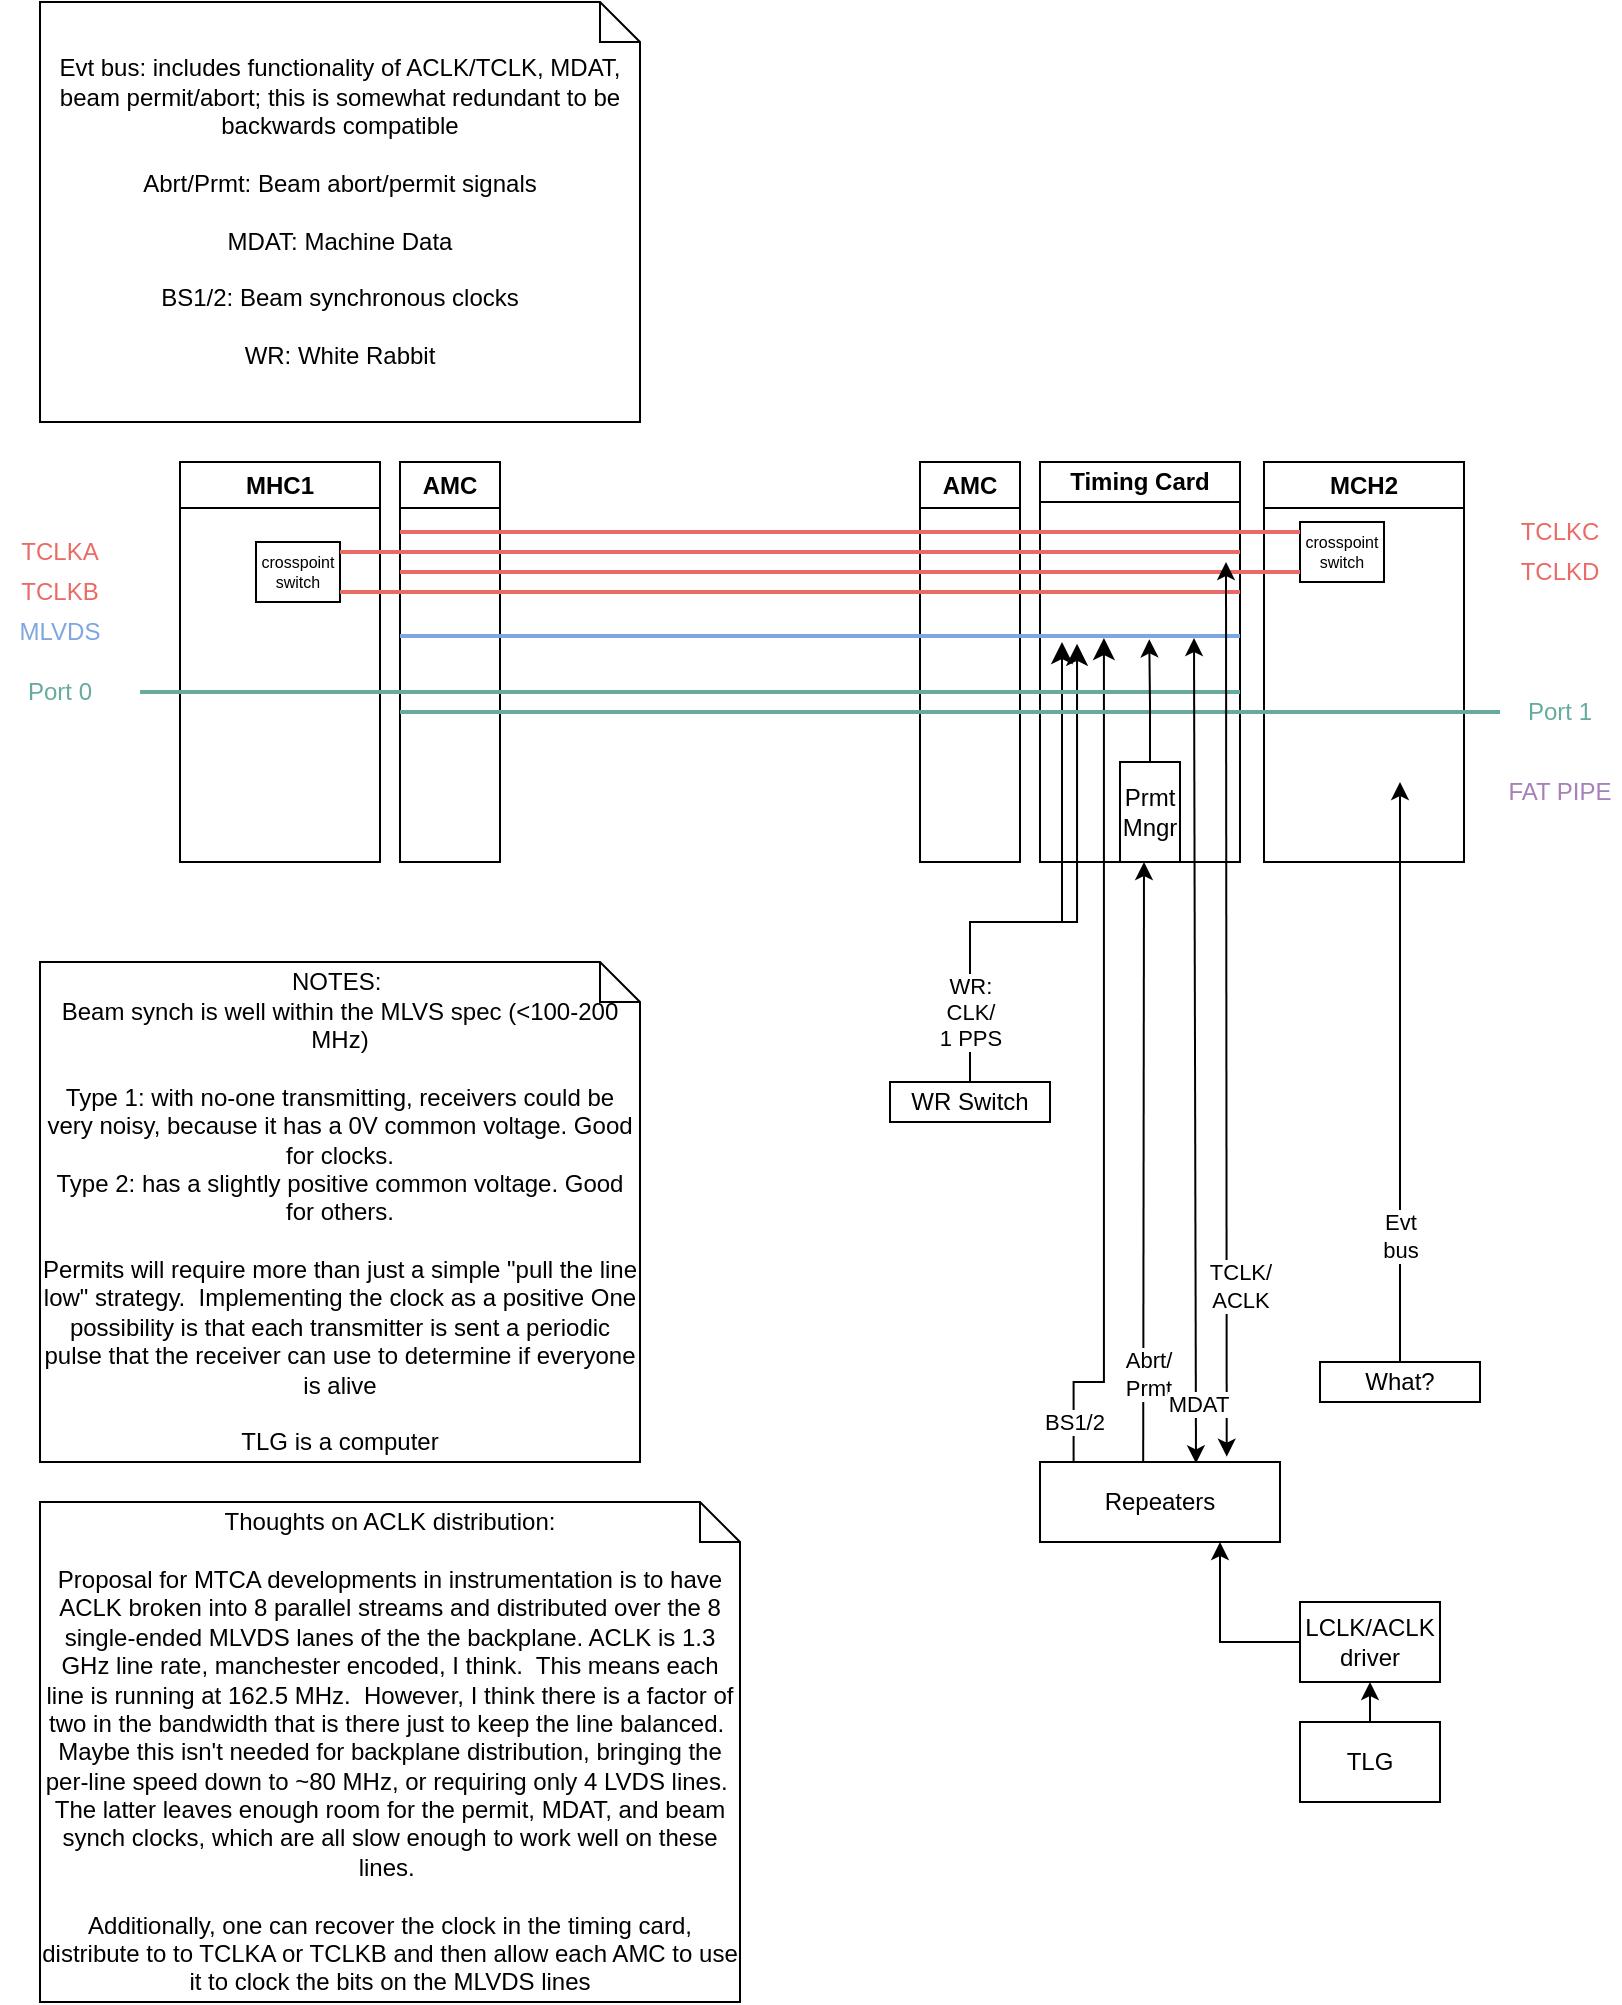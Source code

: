 <mxfile version="24.3.0" type="github">
  <diagram name="Page-1" id="LWEZlGGbSrIIkCykrBxC">
    <mxGraphModel dx="794" dy="454" grid="1" gridSize="10" guides="1" tooltips="1" connect="1" arrows="1" fold="1" page="1" pageScale="1" pageWidth="850" pageHeight="1100" math="0" shadow="0">
      <root>
        <mxCell id="0" />
        <mxCell id="1" parent="0" />
        <mxCell id="NNJ1faXIut8Of5q7evjf-1" value="MCH2" style="swimlane;whiteSpace=wrap;html=1;" parent="1" vertex="1">
          <mxGeometry x="652" y="270" width="100" height="200" as="geometry" />
        </mxCell>
        <mxCell id="NNJ1faXIut8Of5q7evjf-40" value="&lt;div style=&quot;font-size: 8px;&quot;&gt;&lt;span style=&quot;background-color: initial; font-size: 8px;&quot;&gt;&lt;font style=&quot;font-size: 8px;&quot;&gt;crosspoint&lt;/font&gt;&lt;/span&gt;&lt;/div&gt;&lt;div style=&quot;font-size: 8px;&quot;&gt;&lt;span style=&quot;background-color: initial; font-size: 8px;&quot;&gt;&lt;font style=&quot;font-size: 8px;&quot;&gt;switch&lt;/font&gt;&lt;/span&gt;&lt;/div&gt;" style="rounded=0;whiteSpace=wrap;html=1;align=center;fontSize=8;" parent="NNJ1faXIut8Of5q7evjf-1" vertex="1">
          <mxGeometry x="18" y="30" width="42" height="30" as="geometry" />
        </mxCell>
        <mxCell id="NNJ1faXIut8Of5q7evjf-2" value="Timing Card" style="swimlane;whiteSpace=wrap;html=1;startSize=20;" parent="1" vertex="1">
          <mxGeometry x="540" y="270" width="100" height="200" as="geometry" />
        </mxCell>
        <mxCell id="h7kvZbICp2aqLXOeY_oO-4" value="Prmt&lt;br&gt;Mngr" style="rounded=0;whiteSpace=wrap;html=1;" vertex="1" parent="NNJ1faXIut8Of5q7evjf-2">
          <mxGeometry x="40" y="150" width="30" height="50" as="geometry" />
        </mxCell>
        <mxCell id="NNJ1faXIut8Of5q7evjf-3" value="MHC1" style="swimlane;whiteSpace=wrap;html=1;" parent="1" vertex="1">
          <mxGeometry x="110" y="270" width="100" height="200" as="geometry" />
        </mxCell>
        <mxCell id="NNJ1faXIut8Of5q7evjf-42" value="&lt;div style=&quot;font-size: 8px;&quot;&gt;&lt;span style=&quot;background-color: initial; font-size: 8px;&quot;&gt;&lt;font style=&quot;font-size: 8px;&quot;&gt;crosspoint&lt;/font&gt;&lt;/span&gt;&lt;/div&gt;&lt;div style=&quot;font-size: 8px;&quot;&gt;&lt;span style=&quot;background-color: initial; font-size: 8px;&quot;&gt;&lt;font style=&quot;font-size: 8px;&quot;&gt;switch&lt;/font&gt;&lt;/span&gt;&lt;/div&gt;" style="rounded=0;whiteSpace=wrap;html=1;align=center;fontSize=8;" parent="NNJ1faXIut8Of5q7evjf-3" vertex="1">
          <mxGeometry x="38" y="40" width="42" height="30" as="geometry" />
        </mxCell>
        <mxCell id="NNJ1faXIut8Of5q7evjf-52" value="" style="edgeStyle=elbowEdgeStyle;elbow=vertical;endArrow=classic;html=1;curved=0;rounded=0;endSize=8;startSize=8;exitX=0.5;exitY=0;exitDx=0;exitDy=0;entryX=0.806;entryY=0.89;entryDx=0;entryDy=0;entryPerimeter=0;" parent="1" target="NNJ1faXIut8Of5q7evjf-23" edge="1">
          <mxGeometry x="-0.732" width="50" height="50" relative="1" as="geometry">
            <mxPoint x="505" y="580" as="sourcePoint" />
            <mxPoint x="551" y="327" as="targetPoint" />
            <mxPoint as="offset" />
            <Array as="points">
              <mxPoint x="540" y="500" />
            </Array>
          </mxGeometry>
        </mxCell>
        <mxCell id="NNJ1faXIut8Of5q7evjf-4" value="AMC" style="swimlane;whiteSpace=wrap;html=1;" parent="1" vertex="1">
          <mxGeometry x="480" y="270" width="50" height="200" as="geometry" />
        </mxCell>
        <mxCell id="NNJ1faXIut8Of5q7evjf-5" value="AMC" style="swimlane;whiteSpace=wrap;html=1;" parent="1" vertex="1">
          <mxGeometry x="220" y="270" width="50" height="200" as="geometry" />
        </mxCell>
        <mxCell id="NNJ1faXIut8Of5q7evjf-11" value="" style="line;strokeWidth=2;html=1;strokeColor=#EA6B66;" parent="NNJ1faXIut8Of5q7evjf-5" vertex="1">
          <mxGeometry x="-30" y="40" width="450" height="10" as="geometry" />
        </mxCell>
        <mxCell id="NNJ1faXIut8Of5q7evjf-10" value="Evt bus: includes functionality of ACLK/TCLK, MDAT, beam permit/abort; this is somewhat redundant to be backwards compatible&lt;br&gt;&lt;br&gt;Abrt/Prmt: Beam abort/permit signals&lt;br&gt;&lt;br&gt;MDAT: Machine Data&lt;br&gt;&lt;br&gt;BS1/2: Beam synchronous clocks&lt;br&gt;&lt;br&gt;WR: White Rabbit" style="shape=note;size=20;whiteSpace=wrap;html=1;" parent="1" vertex="1">
          <mxGeometry x="40" y="40" width="300" height="210" as="geometry" />
        </mxCell>
        <mxCell id="NNJ1faXIut8Of5q7evjf-12" value="TCLKA" style="text;html=1;strokeColor=none;fillColor=none;align=center;verticalAlign=middle;whiteSpace=wrap;rounded=0;fontColor=#EA6B66;" parent="1" vertex="1">
          <mxGeometry x="20" y="300" width="60" height="30" as="geometry" />
        </mxCell>
        <mxCell id="NNJ1faXIut8Of5q7evjf-14" value="" style="line;strokeWidth=2;html=1;strokeColor=#EA6B66;" parent="1" vertex="1">
          <mxGeometry x="190" y="330" width="450" height="10" as="geometry" />
        </mxCell>
        <mxCell id="NNJ1faXIut8Of5q7evjf-15" value="TCLKB" style="text;html=1;strokeColor=none;fillColor=none;align=center;verticalAlign=middle;whiteSpace=wrap;rounded=0;fontColor=#EA6B66;" parent="1" vertex="1">
          <mxGeometry x="20" y="320" width="60" height="30" as="geometry" />
        </mxCell>
        <mxCell id="NNJ1faXIut8Of5q7evjf-16" value="" style="line;strokeWidth=2;html=1;strokeColor=#EA6B66;" parent="1" vertex="1">
          <mxGeometry x="220" y="320" width="450" height="10" as="geometry" />
        </mxCell>
        <mxCell id="NNJ1faXIut8Of5q7evjf-17" value="" style="line;strokeWidth=2;html=1;strokeColor=#EA6B66;" parent="1" vertex="1">
          <mxGeometry x="220" y="300" width="450" height="10" as="geometry" />
        </mxCell>
        <mxCell id="NNJ1faXIut8Of5q7evjf-18" value="TCLKC" style="text;html=1;strokeColor=none;fillColor=none;align=center;verticalAlign=middle;whiteSpace=wrap;rounded=0;fontColor=#EA6B66;" parent="1" vertex="1">
          <mxGeometry x="770" y="290" width="60" height="30" as="geometry" />
        </mxCell>
        <mxCell id="NNJ1faXIut8Of5q7evjf-19" value="TCLKD" style="text;html=1;strokeColor=none;fillColor=none;align=center;verticalAlign=middle;whiteSpace=wrap;rounded=0;fontColor=#EA6B66;" parent="1" vertex="1">
          <mxGeometry x="770" y="310" width="60" height="30" as="geometry" />
        </mxCell>
        <mxCell id="NNJ1faXIut8Of5q7evjf-23" value="" style="line;strokeWidth=2;html=1;strokeColor=#7EA6E0;fontColor=#7EA6E0;" parent="1" vertex="1">
          <mxGeometry x="220" y="352" width="420" height="10" as="geometry" />
        </mxCell>
        <mxCell id="NNJ1faXIut8Of5q7evjf-24" value="Abrt/&lt;br&gt;Prmt" style="endArrow=classic;html=1;rounded=0;exitX=0.43;exitY=0;exitDx=0;exitDy=0;exitPerimeter=0;" parent="1" source="NNJ1faXIut8Of5q7evjf-47" edge="1">
          <mxGeometry x="-0.708" y="-2" width="50" height="50" relative="1" as="geometry">
            <mxPoint x="600" y="670" as="sourcePoint" />
            <mxPoint x="592" y="470" as="targetPoint" />
            <mxPoint as="offset" />
          </mxGeometry>
        </mxCell>
        <mxCell id="NNJ1faXIut8Of5q7evjf-27" value="WR: &lt;br&gt;CLK/&lt;br&gt;1 PPS" style="edgeStyle=elbowEdgeStyle;elbow=vertical;endArrow=classic;html=1;curved=0;rounded=0;endSize=8;startSize=8;exitX=0.5;exitY=0;exitDx=0;exitDy=0;" parent="1" source="NNJ1faXIut8Of5q7evjf-44" edge="1">
          <mxGeometry x="-0.732" width="50" height="50" relative="1" as="geometry">
            <mxPoint x="550" y="545" as="sourcePoint" />
            <mxPoint x="551" y="360" as="targetPoint" />
            <mxPoint as="offset" />
            <Array as="points">
              <mxPoint x="540" y="500" />
            </Array>
          </mxGeometry>
        </mxCell>
        <mxCell id="NNJ1faXIut8Of5q7evjf-29" value="BS1/2" style="edgeStyle=elbowEdgeStyle;elbow=vertical;endArrow=classic;html=1;curved=0;rounded=0;endSize=8;startSize=8;entryX=0.838;entryY=0.6;entryDx=0;entryDy=0;entryPerimeter=0;exitX=0.14;exitY=0;exitDx=0;exitDy=0;exitPerimeter=0;" parent="1" source="NNJ1faXIut8Of5q7evjf-47" target="NNJ1faXIut8Of5q7evjf-23" edge="1">
          <mxGeometry x="-0.905" width="50" height="50" relative="1" as="geometry">
            <mxPoint x="580" y="649" as="sourcePoint" />
            <mxPoint x="590" y="360" as="targetPoint" />
            <Array as="points">
              <mxPoint x="570" y="730" />
            </Array>
            <mxPoint as="offset" />
          </mxGeometry>
        </mxCell>
        <mxCell id="NNJ1faXIut8Of5q7evjf-31" value="" style="line;strokeWidth=2;html=1;strokeColor=#67AB9F;" parent="1" vertex="1">
          <mxGeometry x="90" y="380" width="550" height="10" as="geometry" />
        </mxCell>
        <mxCell id="NNJ1faXIut8Of5q7evjf-32" value="" style="line;strokeWidth=2;html=1;strokeColor=#67AB9F;" parent="1" vertex="1">
          <mxGeometry x="220" y="390" width="550" height="10" as="geometry" />
        </mxCell>
        <mxCell id="NNJ1faXIut8Of5q7evjf-33" value="Port 0" style="text;html=1;strokeColor=none;fillColor=none;align=center;verticalAlign=middle;whiteSpace=wrap;rounded=0;fontColor=#67AB9F;" parent="1" vertex="1">
          <mxGeometry x="20" y="370" width="60" height="30" as="geometry" />
        </mxCell>
        <mxCell id="NNJ1faXIut8Of5q7evjf-34" value="Port 1" style="text;html=1;strokeColor=none;fillColor=none;align=center;verticalAlign=middle;whiteSpace=wrap;rounded=0;fontColor=#67AB9F;" parent="1" vertex="1">
          <mxGeometry x="770" y="380" width="60" height="30" as="geometry" />
        </mxCell>
        <mxCell id="NNJ1faXIut8Of5q7evjf-36" value="TCLK/&lt;br&gt;ACLK" style="endArrow=classic;html=1;rounded=0;exitX=0.778;exitY=-0.067;exitDx=0;exitDy=0;exitPerimeter=0;startArrow=classic;startFill=1;" parent="1" source="NNJ1faXIut8Of5q7evjf-47" edge="1">
          <mxGeometry x="-0.621" y="-7" width="50" height="50" relative="1" as="geometry">
            <mxPoint x="634.16" y="709" as="sourcePoint" />
            <mxPoint x="633" y="320" as="targetPoint" />
            <mxPoint as="offset" />
          </mxGeometry>
        </mxCell>
        <mxCell id="NNJ1faXIut8Of5q7evjf-37" value="MDAT" style="endArrow=classic;html=1;rounded=0;entryX=0.902;entryY=0.7;entryDx=0;entryDy=0;entryPerimeter=0;exitX=0.65;exitY=0.017;exitDx=0;exitDy=0;exitPerimeter=0;startArrow=classic;startFill=1;" parent="1" source="NNJ1faXIut8Of5q7evjf-47" edge="1">
          <mxGeometry x="-0.854" y="-1" width="50" height="50" relative="1" as="geometry">
            <mxPoint x="620" y="740" as="sourcePoint" />
            <mxPoint x="617.0" y="358" as="targetPoint" />
            <mxPoint as="offset" />
          </mxGeometry>
        </mxCell>
        <mxCell id="NNJ1faXIut8Of5q7evjf-41" value="&lt;font color=&quot;#7ea6e0&quot;&gt;MLVDS&lt;/font&gt;" style="text;html=1;strokeColor=none;fillColor=none;align=center;verticalAlign=middle;whiteSpace=wrap;rounded=0;fontColor=#67AB9F;" parent="1" vertex="1">
          <mxGeometry x="20" y="340" width="60" height="30" as="geometry" />
        </mxCell>
        <mxCell id="NNJ1faXIut8Of5q7evjf-44" value="WR Switch" style="rounded=0;whiteSpace=wrap;html=1;" parent="1" vertex="1">
          <mxGeometry x="465" y="580" width="80" height="20" as="geometry" />
        </mxCell>
        <mxCell id="NNJ1faXIut8Of5q7evjf-47" value="Repeaters" style="rounded=0;whiteSpace=wrap;html=1;points=[[0,0,0,0,0],[0,0.25,0,0,0],[0,0.5,0,0,0],[0,0.75,0,0,0],[0,1,0,0,0],[0.14,0,0,0,0],[0.25,1,0,0,0],[0.29,0,0,0,0],[0.43,0,0,0,0],[0.5,1,0,0,0],[0.57,0,0,0,0],[0.71,0,0,0,0],[0.75,1,0,0,0],[0.86,0,0,0,0],[1,0,0,0,0],[1,0.25,0,0,0],[1,0.5,0,0,0],[1,0.75,0,0,0],[1,1,0,0,0]];" parent="1" vertex="1">
          <mxGeometry x="540" y="770" width="120" height="40" as="geometry" />
        </mxCell>
        <mxCell id="NNJ1faXIut8Of5q7evjf-50" value="What?" style="rounded=0;whiteSpace=wrap;html=1;" parent="1" vertex="1">
          <mxGeometry x="680" y="720" width="80" height="20" as="geometry" />
        </mxCell>
        <mxCell id="NNJ1faXIut8Of5q7evjf-51" value="NOTES:&amp;nbsp;&lt;br&gt;Beam synch is well within the MLVS spec (&amp;lt;100-200 MHz)&lt;br&gt;&lt;br&gt;Type 1: with no-one transmitting, receivers could be very noisy, because it has a 0V common voltage. Good for clocks.&lt;br&gt;Type 2: has a slightly positive common voltage. Good for others.&lt;br&gt;&lt;br&gt;Permits will require more than just a simple &quot;pull the line low&quot; strategy.&amp;nbsp; Implementing the clock as a positive One possibility is that each transmitter is sent a periodic pulse that the receiver can use to determine if everyone is alive&lt;br&gt;&lt;br&gt;TLG is a computer" style="shape=note;size=20;whiteSpace=wrap;html=1;" parent="1" vertex="1">
          <mxGeometry x="40" y="520" width="300" height="250" as="geometry" />
        </mxCell>
        <mxCell id="NNJ1faXIut8Of5q7evjf-9" value="Evt&lt;br&gt;bus" style="endArrow=classic;html=1;rounded=0;exitX=0.5;exitY=0;exitDx=0;exitDy=0;" parent="1" source="NNJ1faXIut8Of5q7evjf-50" edge="1">
          <mxGeometry x="-0.562" width="50" height="50" relative="1" as="geometry">
            <mxPoint x="710.16" y="703" as="sourcePoint" />
            <mxPoint x="720" y="430" as="targetPoint" />
            <mxPoint as="offset" />
          </mxGeometry>
        </mxCell>
        <mxCell id="NNJ1faXIut8Of5q7evjf-53" value="TLG" style="rounded=0;whiteSpace=wrap;html=1;points=[[0,0,0,0,0],[0,0.25,0,0,0],[0,0.5,0,0,0],[0,0.75,0,0,0],[0,1,0,0,0],[0.14,0,0,0,0],[0.25,1,0,0,0],[0.29,0,0,0,0],[0.43,0,0,0,0],[0.5,1,0,0,0],[0.57,0,0,0,0],[0.71,0,0,0,0],[0.75,1,0,0,0],[0.86,0,0,0,0],[1,0,0,0,0],[1,0.25,0,0,0],[1,0.5,0,0,0],[1,0.75,0,0,0],[1,1,0,0,0]];" parent="1" vertex="1">
          <mxGeometry x="670" y="900" width="70" height="40" as="geometry" />
        </mxCell>
        <mxCell id="NNJ1faXIut8Of5q7evjf-55" style="edgeStyle=orthogonalEdgeStyle;rounded=0;orthogonalLoop=1;jettySize=auto;html=1;entryX=0.75;entryY=1;entryDx=0;entryDy=0;entryPerimeter=0;exitX=0;exitY=0.5;exitDx=0;exitDy=0;exitPerimeter=0;" parent="1" source="NNJ1faXIut8Of5q7evjf-56" target="NNJ1faXIut8Of5q7evjf-47" edge="1">
          <mxGeometry relative="1" as="geometry">
            <mxPoint x="690" y="890" as="sourcePoint" />
          </mxGeometry>
        </mxCell>
        <mxCell id="NNJ1faXIut8Of5q7evjf-56" value="LCLK/ACLK&lt;br&gt;driver" style="rounded=0;whiteSpace=wrap;html=1;points=[[0,0,0,0,0],[0,0.25,0,0,0],[0,0.5,0,0,0],[0,0.75,0,0,0],[0,1,0,0,0],[0.14,0,0,0,0],[0.25,1,0,0,0],[0.29,0,0,0,0],[0.43,0,0,0,0],[0.5,1,0,0,0],[0.57,0,0,0,0],[0.71,0,0,0,0],[0.75,1,0,0,0],[0.86,0,0,0,0],[1,0,0,0,0],[1,0.25,0,0,0],[1,0.5,0,0,0],[1,0.75,0,0,0],[1,1,0,0,0]];" parent="1" vertex="1">
          <mxGeometry x="670" y="840" width="70" height="40" as="geometry" />
        </mxCell>
        <mxCell id="NNJ1faXIut8Of5q7evjf-57" style="edgeStyle=orthogonalEdgeStyle;rounded=0;orthogonalLoop=1;jettySize=auto;html=1;exitX=0.43;exitY=0;exitDx=0;exitDy=0;exitPerimeter=0;entryX=0.5;entryY=1;entryDx=0;entryDy=0;entryPerimeter=0;" parent="1" source="NNJ1faXIut8Of5q7evjf-53" target="NNJ1faXIut8Of5q7evjf-56" edge="1">
          <mxGeometry relative="1" as="geometry" />
        </mxCell>
        <mxCell id="NNJ1faXIut8Of5q7evjf-58" value="FAT PIPE" style="text;html=1;strokeColor=none;fillColor=none;align=center;verticalAlign=middle;whiteSpace=wrap;rounded=0;fontColor=#A680B8;" parent="1" vertex="1">
          <mxGeometry x="770" y="420" width="60" height="30" as="geometry" />
        </mxCell>
        <mxCell id="h7kvZbICp2aqLXOeY_oO-1" value="Thoughts on ACLK distribution:&lt;br&gt;&lt;div&gt;&lt;br&gt;&lt;/div&gt;&lt;div&gt;Proposal for MTCA developments in instrumentation is to have ACLK broken into 8 parallel streams and distributed over the 8 single-ended MLVDS lanes of the the backplane. ACLK is 1.3 GHz line rate, manchester encoded, I think.&amp;nbsp; This means each line is running at 162.5 MHz.&amp;nbsp; However, I think there is a factor of two in the bandwidth that is there just to keep the line balanced.&amp;nbsp; Maybe this isn&#39;t needed for backplane distribution, bringing the per-line speed down to ~80 MHz, or requiring only 4 LVDS lines.&amp;nbsp; The latter leaves enough room for the permit, MDAT, and beam synch clocks, which are all slow enough to work well on these lines.&amp;nbsp;&lt;br&gt;&lt;br&gt;Additionally, one can recover the clock in the timing card, distribute to to TCLKA or TCLKB and then allow each AMC to use it to clock the bits on the MLVDS lines&lt;/div&gt;" style="shape=note;size=20;whiteSpace=wrap;html=1;" vertex="1" parent="1">
          <mxGeometry x="40" y="790" width="350" height="250" as="geometry" />
        </mxCell>
        <mxCell id="h7kvZbICp2aqLXOeY_oO-5" style="edgeStyle=orthogonalEdgeStyle;rounded=0;orthogonalLoop=1;jettySize=auto;html=1;exitX=0.5;exitY=0;exitDx=0;exitDy=0;entryX=0.892;entryY=0.667;entryDx=0;entryDy=0;entryPerimeter=0;" edge="1" parent="1" source="h7kvZbICp2aqLXOeY_oO-4" target="NNJ1faXIut8Of5q7evjf-23">
          <mxGeometry relative="1" as="geometry" />
        </mxCell>
      </root>
    </mxGraphModel>
  </diagram>
</mxfile>
